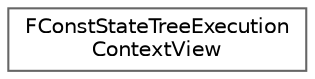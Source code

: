 digraph "Graphical Class Hierarchy"
{
 // INTERACTIVE_SVG=YES
 // LATEX_PDF_SIZE
  bgcolor="transparent";
  edge [fontname=Helvetica,fontsize=10,labelfontname=Helvetica,labelfontsize=10];
  node [fontname=Helvetica,fontsize=10,shape=box,height=0.2,width=0.4];
  rankdir="LR";
  Node0 [id="Node000000",label="FConstStateTreeExecution\lContextView",height=0.2,width=0.4,color="grey40", fillcolor="white", style="filled",URL="$d6/d5d/structFConstStateTreeExecutionContextView.html",tooltip="The const version of a StateTree Execution Context that prevents using the FStateTreeInstanceData wit..."];
}
